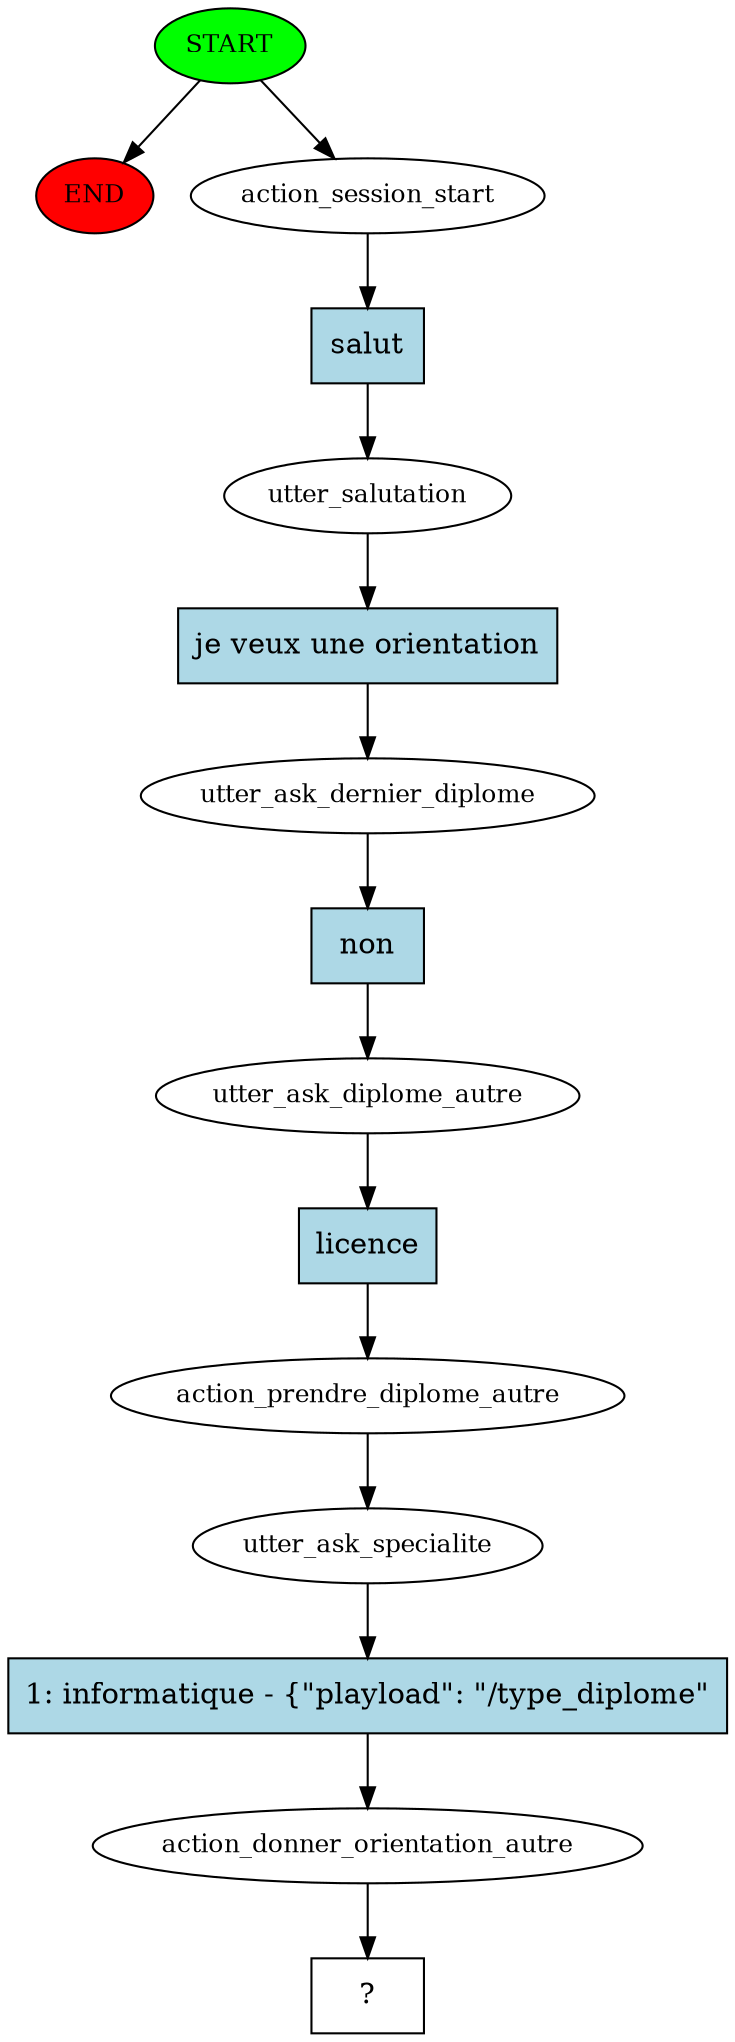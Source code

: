 digraph  {
0 [class="start active", fillcolor=green, fontsize=12, label=START, style=filled];
"-1" [class=end, fillcolor=red, fontsize=12, label=END, style=filled];
1 [class=active, fontsize=12, label=action_session_start];
2 [class=active, fontsize=12, label=utter_salutation];
3 [class=active, fontsize=12, label=utter_ask_dernier_diplome];
4 [class=active, fontsize=12, label=utter_ask_diplome_autre];
5 [class=active, fontsize=12, label=action_prendre_diplome_autre];
6 [class=active, fontsize=12, label=utter_ask_specialite];
7 [class=active, fontsize=12, label=action_donner_orientation_autre];
8 [class="intent dashed active", label="  ?  ", shape=rect];
9 [class="intent active", fillcolor=lightblue, label=salut, shape=rect, style=filled];
10 [class="intent active", fillcolor=lightblue, label="je veux une orientation", shape=rect, style=filled];
11 [class="intent active", fillcolor=lightblue, label=non, shape=rect, style=filled];
12 [class="intent active", fillcolor=lightblue, label=licence, shape=rect, style=filled];
13 [class="intent active", fillcolor=lightblue, label="1: informatique - {\"playload\": \"/type_diplome\"", shape=rect, style=filled];
0 -> "-1"  [class="", key=NONE, label=""];
0 -> 1  [class=active, key=NONE, label=""];
1 -> 9  [class=active, key=0];
2 -> 10  [class=active, key=0];
3 -> 11  [class=active, key=0];
4 -> 12  [class=active, key=0];
5 -> 6  [class=active, key=NONE, label=""];
6 -> 13  [class=active, key=0];
7 -> 8  [class=active, key=NONE, label=""];
9 -> 2  [class=active, key=0];
10 -> 3  [class=active, key=0];
11 -> 4  [class=active, key=0];
12 -> 5  [class=active, key=0];
13 -> 7  [class=active, key=0];
}

